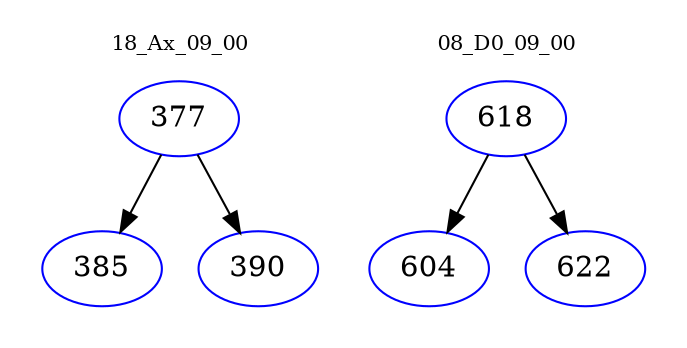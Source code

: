 digraph{
subgraph cluster_0 {
color = white
label = "18_Ax_09_00";
fontsize=10;
T0_377 [label="377", color="blue"]
T0_377 -> T0_385 [color="black"]
T0_385 [label="385", color="blue"]
T0_377 -> T0_390 [color="black"]
T0_390 [label="390", color="blue"]
}
subgraph cluster_1 {
color = white
label = "08_D0_09_00";
fontsize=10;
T1_618 [label="618", color="blue"]
T1_618 -> T1_604 [color="black"]
T1_604 [label="604", color="blue"]
T1_618 -> T1_622 [color="black"]
T1_622 [label="622", color="blue"]
}
}
